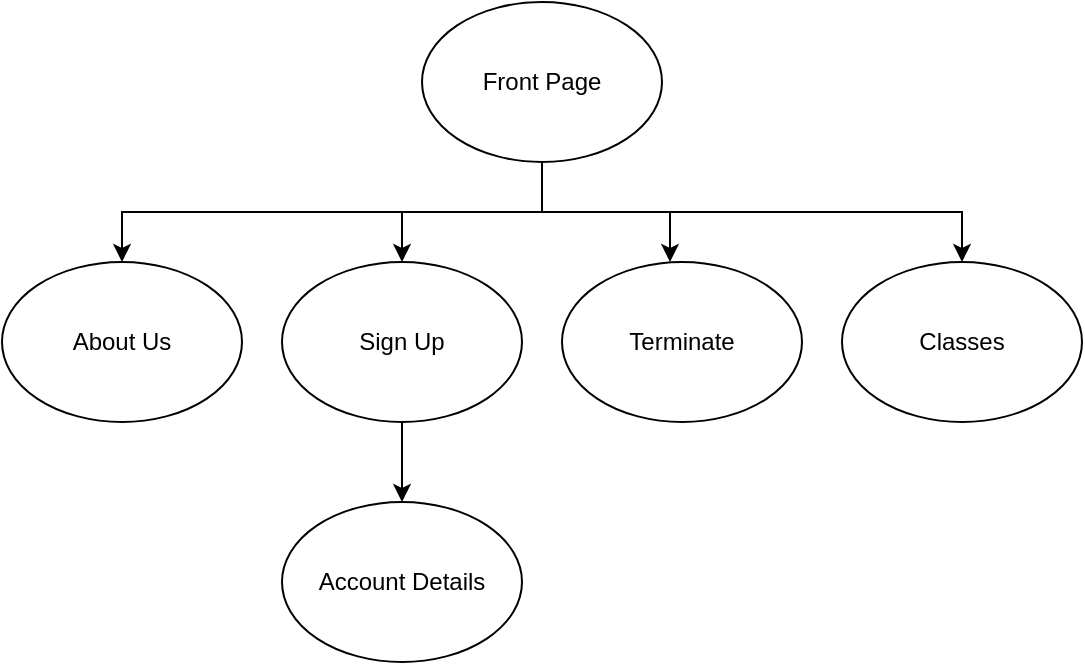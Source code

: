 <mxfile version="13.1.14" type="device"><diagram id="QSVStZWR7FAmsNdwBx_A" name="Page-1"><mxGraphModel dx="1422" dy="721" grid="1" gridSize="10" guides="1" tooltips="1" connect="1" arrows="1" fold="1" page="1" pageScale="1" pageWidth="827" pageHeight="1169" math="0" shadow="0"><root><mxCell id="0"/><mxCell id="1" parent="0"/><mxCell id="R7HI_pywaatMcucHD6L1-11" style="edgeStyle=orthogonalEdgeStyle;rounded=0;orthogonalLoop=1;jettySize=auto;html=1;exitX=0.5;exitY=1;exitDx=0;exitDy=0;" edge="1" parent="1" source="R7HI_pywaatMcucHD6L1-1" target="R7HI_pywaatMcucHD6L1-3"><mxGeometry relative="1" as="geometry"/></mxCell><mxCell id="R7HI_pywaatMcucHD6L1-12" style="edgeStyle=orthogonalEdgeStyle;rounded=0;orthogonalLoop=1;jettySize=auto;html=1;exitX=0.5;exitY=1;exitDx=0;exitDy=0;" edge="1" parent="1" source="R7HI_pywaatMcucHD6L1-1" target="R7HI_pywaatMcucHD6L1-2"><mxGeometry relative="1" as="geometry"/></mxCell><mxCell id="R7HI_pywaatMcucHD6L1-13" style="edgeStyle=orthogonalEdgeStyle;rounded=0;orthogonalLoop=1;jettySize=auto;html=1;exitX=0.5;exitY=1;exitDx=0;exitDy=0;entryX=0.45;entryY=0;entryDx=0;entryDy=0;entryPerimeter=0;" edge="1" parent="1" source="R7HI_pywaatMcucHD6L1-1" target="R7HI_pywaatMcucHD6L1-6"><mxGeometry relative="1" as="geometry"/></mxCell><mxCell id="R7HI_pywaatMcucHD6L1-14" style="edgeStyle=orthogonalEdgeStyle;rounded=0;orthogonalLoop=1;jettySize=auto;html=1;exitX=0.5;exitY=1;exitDx=0;exitDy=0;entryX=0.5;entryY=0;entryDx=0;entryDy=0;" edge="1" parent="1" source="R7HI_pywaatMcucHD6L1-1" target="R7HI_pywaatMcucHD6L1-5"><mxGeometry relative="1" as="geometry"/></mxCell><mxCell id="R7HI_pywaatMcucHD6L1-1" value="Front Page" style="ellipse;whiteSpace=wrap;html=1;" vertex="1" parent="1"><mxGeometry x="340" y="90" width="120" height="80" as="geometry"/></mxCell><mxCell id="R7HI_pywaatMcucHD6L1-10" style="edgeStyle=orthogonalEdgeStyle;rounded=0;orthogonalLoop=1;jettySize=auto;html=1;exitX=0.5;exitY=1;exitDx=0;exitDy=0;" edge="1" parent="1" source="R7HI_pywaatMcucHD6L1-2" target="R7HI_pywaatMcucHD6L1-8"><mxGeometry relative="1" as="geometry"/></mxCell><mxCell id="R7HI_pywaatMcucHD6L1-2" value="Sign Up" style="ellipse;whiteSpace=wrap;html=1;" vertex="1" parent="1"><mxGeometry x="270" y="220" width="120" height="80" as="geometry"/></mxCell><mxCell id="R7HI_pywaatMcucHD6L1-3" value="About Us" style="ellipse;whiteSpace=wrap;html=1;" vertex="1" parent="1"><mxGeometry x="130" y="220" width="120" height="80" as="geometry"/></mxCell><mxCell id="R7HI_pywaatMcucHD6L1-5" value="Classes" style="ellipse;whiteSpace=wrap;html=1;" vertex="1" parent="1"><mxGeometry x="550" y="220" width="120" height="80" as="geometry"/></mxCell><mxCell id="R7HI_pywaatMcucHD6L1-6" value="Terminate" style="ellipse;whiteSpace=wrap;html=1;" vertex="1" parent="1"><mxGeometry x="410" y="220" width="120" height="80" as="geometry"/></mxCell><mxCell id="R7HI_pywaatMcucHD6L1-8" value="Account Details" style="ellipse;whiteSpace=wrap;html=1;" vertex="1" parent="1"><mxGeometry x="270" y="340" width="120" height="80" as="geometry"/></mxCell></root></mxGraphModel></diagram></mxfile>